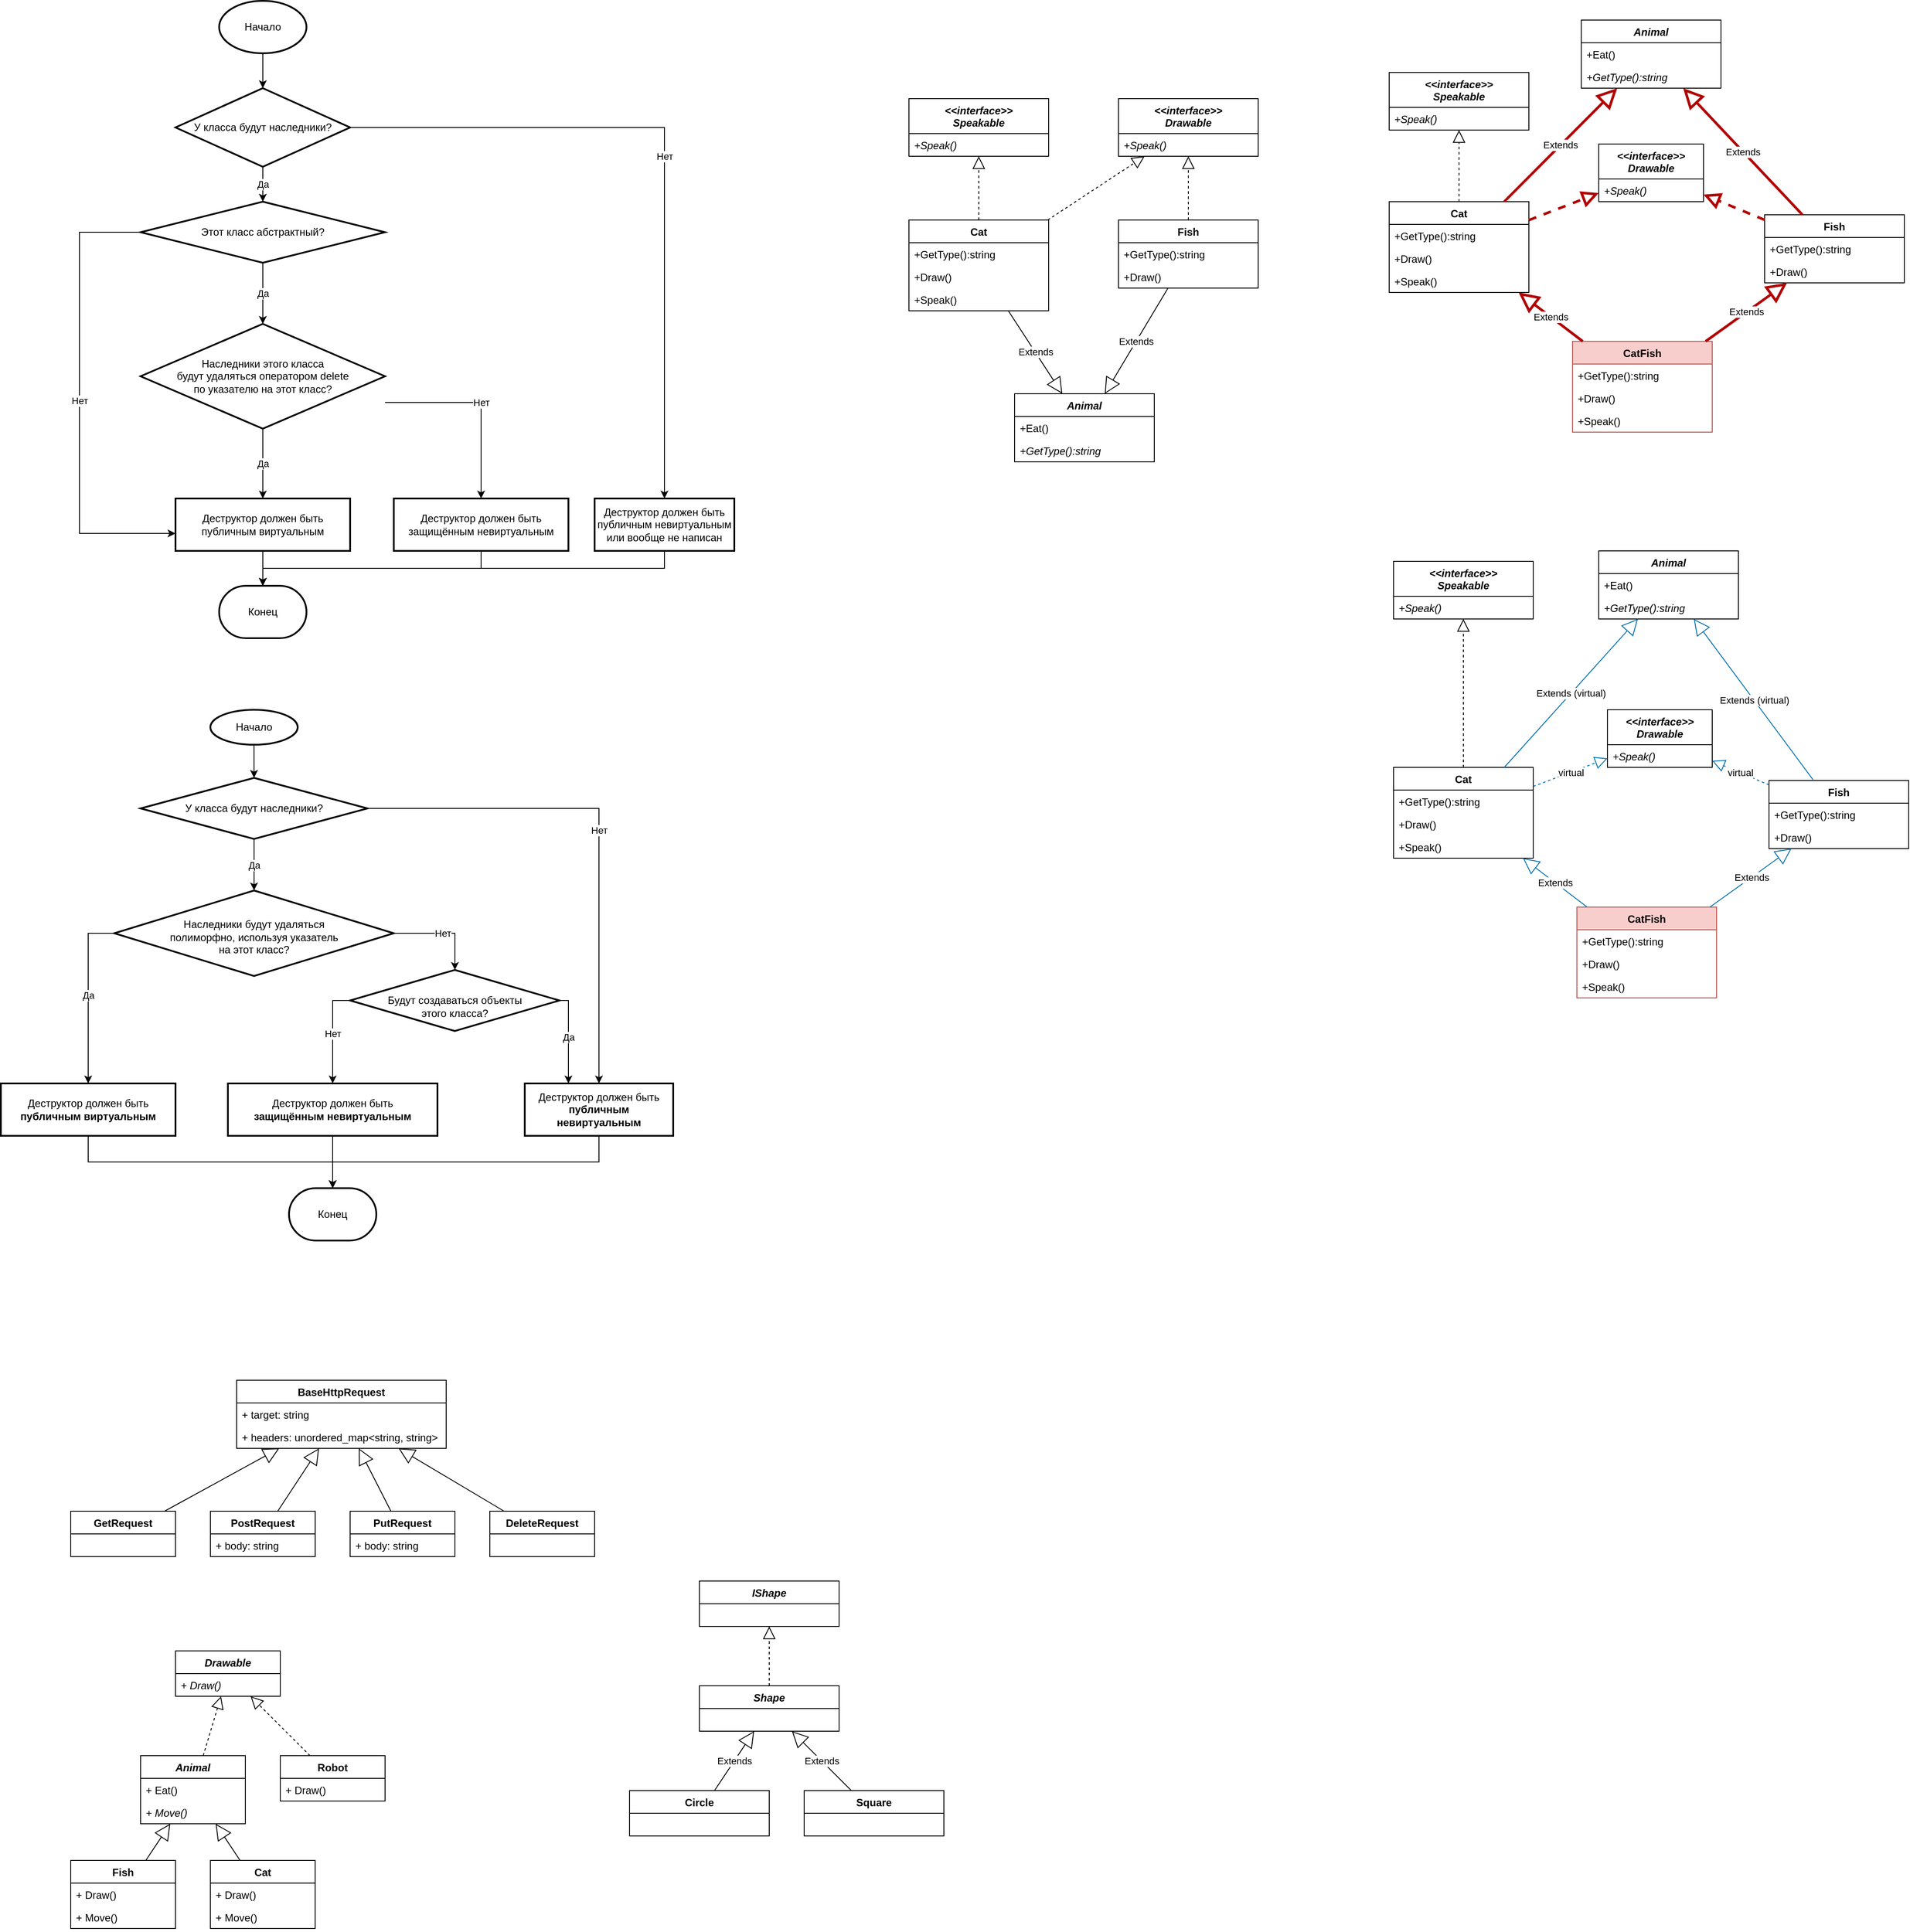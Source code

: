 <mxfile version="24.4.13" type="device">
  <diagram id="FMKxWfmA9thw47G1BriB" name="Страница 1">
    <mxGraphModel dx="1434" dy="836" grid="1" gridSize="10" guides="1" tooltips="1" connect="1" arrows="1" fold="1" page="1" pageScale="1" pageWidth="827" pageHeight="1169" math="0" shadow="0">
      <root>
        <mxCell id="0" />
        <mxCell id="1" parent="0" />
        <mxCell id="Buz3wt09EOpWGdU0lARC-3" value="Да" style="edgeStyle=orthogonalEdgeStyle;rounded=0;orthogonalLoop=1;jettySize=auto;html=1;" parent="1" source="Buz3wt09EOpWGdU0lARC-1" target="Buz3wt09EOpWGdU0lARC-10" edge="1">
          <mxGeometry relative="1" as="geometry" />
        </mxCell>
        <mxCell id="Buz3wt09EOpWGdU0lARC-9" value="Нет" style="edgeStyle=orthogonalEdgeStyle;rounded=0;orthogonalLoop=1;jettySize=auto;html=1;" parent="1" source="Buz3wt09EOpWGdU0lARC-1" target="Buz3wt09EOpWGdU0lARC-8" edge="1">
          <mxGeometry relative="1" as="geometry" />
        </mxCell>
        <mxCell id="Buz3wt09EOpWGdU0lARC-1" value="У класса будут наследники?" style="strokeWidth=2;html=1;shape=mxgraph.flowchart.decision;whiteSpace=wrap;" parent="1" vertex="1">
          <mxGeometry x="280" y="250" width="200" height="90" as="geometry" />
        </mxCell>
        <mxCell id="Buz3wt09EOpWGdU0lARC-5" value="Да" style="edgeStyle=orthogonalEdgeStyle;rounded=0;orthogonalLoop=1;jettySize=auto;html=1;" parent="1" source="Buz3wt09EOpWGdU0lARC-2" target="Buz3wt09EOpWGdU0lARC-4" edge="1">
          <mxGeometry relative="1" as="geometry" />
        </mxCell>
        <mxCell id="Buz3wt09EOpWGdU0lARC-7" value="Нет" style="edgeStyle=orthogonalEdgeStyle;rounded=0;orthogonalLoop=1;jettySize=auto;html=1;" parent="1" source="Buz3wt09EOpWGdU0lARC-2" target="Buz3wt09EOpWGdU0lARC-6" edge="1">
          <mxGeometry relative="1" as="geometry">
            <Array as="points">
              <mxPoint x="630" y="610" />
            </Array>
          </mxGeometry>
        </mxCell>
        <mxCell id="Buz3wt09EOpWGdU0lARC-2" value="Наследники этого класса&lt;br&gt;будут удаляться&amp;nbsp;оператором delete&lt;br&gt;по указателю на этот класс?" style="strokeWidth=2;html=1;shape=mxgraph.flowchart.decision;whiteSpace=wrap;" parent="1" vertex="1">
          <mxGeometry x="240" y="520" width="280" height="120" as="geometry" />
        </mxCell>
        <mxCell id="Buz3wt09EOpWGdU0lARC-15" style="edgeStyle=orthogonalEdgeStyle;rounded=0;orthogonalLoop=1;jettySize=auto;html=1;" parent="1" source="Buz3wt09EOpWGdU0lARC-4" target="Buz3wt09EOpWGdU0lARC-14" edge="1">
          <mxGeometry relative="1" as="geometry" />
        </mxCell>
        <mxCell id="Buz3wt09EOpWGdU0lARC-4" value="Деструктор должен быть публичным виртуальным" style="whiteSpace=wrap;html=1;strokeWidth=2;" parent="1" vertex="1">
          <mxGeometry x="280" y="720" width="200" height="60" as="geometry" />
        </mxCell>
        <mxCell id="Buz3wt09EOpWGdU0lARC-16" style="edgeStyle=orthogonalEdgeStyle;rounded=0;orthogonalLoop=1;jettySize=auto;html=1;" parent="1" source="Buz3wt09EOpWGdU0lARC-6" target="Buz3wt09EOpWGdU0lARC-14" edge="1">
          <mxGeometry relative="1" as="geometry">
            <Array as="points">
              <mxPoint x="630" y="800" />
              <mxPoint x="380" y="800" />
            </Array>
          </mxGeometry>
        </mxCell>
        <mxCell id="Buz3wt09EOpWGdU0lARC-6" value="Деструктор должен быть защищённым невиртуальным" style="whiteSpace=wrap;html=1;strokeWidth=2;" parent="1" vertex="1">
          <mxGeometry x="530" y="720" width="200" height="60" as="geometry" />
        </mxCell>
        <mxCell id="Buz3wt09EOpWGdU0lARC-17" style="edgeStyle=orthogonalEdgeStyle;rounded=0;orthogonalLoop=1;jettySize=auto;html=1;" parent="1" source="Buz3wt09EOpWGdU0lARC-8" target="Buz3wt09EOpWGdU0lARC-14" edge="1">
          <mxGeometry relative="1" as="geometry">
            <Array as="points">
              <mxPoint x="840" y="800" />
              <mxPoint x="380" y="800" />
            </Array>
          </mxGeometry>
        </mxCell>
        <mxCell id="Buz3wt09EOpWGdU0lARC-8" value="Деструктор должен быть публичным невиртуальным или вообще не написан" style="whiteSpace=wrap;html=1;strokeWidth=2;" parent="1" vertex="1">
          <mxGeometry x="760" y="720" width="160" height="60" as="geometry" />
        </mxCell>
        <mxCell id="Buz3wt09EOpWGdU0lARC-11" value="Да" style="edgeStyle=orthogonalEdgeStyle;rounded=0;orthogonalLoop=1;jettySize=auto;html=1;" parent="1" source="Buz3wt09EOpWGdU0lARC-10" target="Buz3wt09EOpWGdU0lARC-2" edge="1">
          <mxGeometry relative="1" as="geometry" />
        </mxCell>
        <mxCell id="Buz3wt09EOpWGdU0lARC-12" value="Нет" style="edgeStyle=orthogonalEdgeStyle;rounded=0;orthogonalLoop=1;jettySize=auto;html=1;" parent="1" source="Buz3wt09EOpWGdU0lARC-10" target="Buz3wt09EOpWGdU0lARC-4" edge="1">
          <mxGeometry relative="1" as="geometry">
            <Array as="points">
              <mxPoint x="170" y="415" />
              <mxPoint x="170" y="760" />
            </Array>
          </mxGeometry>
        </mxCell>
        <mxCell id="Buz3wt09EOpWGdU0lARC-10" value="Этот класс абстрактный?" style="strokeWidth=2;html=1;shape=mxgraph.flowchart.decision;whiteSpace=wrap;" parent="1" vertex="1">
          <mxGeometry x="240" y="380" width="280" height="70" as="geometry" />
        </mxCell>
        <mxCell id="Buz3wt09EOpWGdU0lARC-18" style="edgeStyle=orthogonalEdgeStyle;rounded=0;orthogonalLoop=1;jettySize=auto;html=1;" parent="1" source="Buz3wt09EOpWGdU0lARC-13" target="Buz3wt09EOpWGdU0lARC-1" edge="1">
          <mxGeometry relative="1" as="geometry" />
        </mxCell>
        <mxCell id="Buz3wt09EOpWGdU0lARC-13" value="Начало" style="strokeWidth=2;html=1;shape=mxgraph.flowchart.start_1;whiteSpace=wrap;" parent="1" vertex="1">
          <mxGeometry x="330" y="150" width="100" height="60" as="geometry" />
        </mxCell>
        <mxCell id="Buz3wt09EOpWGdU0lARC-14" value="Конец" style="strokeWidth=2;html=1;shape=mxgraph.flowchart.terminator;whiteSpace=wrap;" parent="1" vertex="1">
          <mxGeometry x="330" y="820" width="100" height="60" as="geometry" />
        </mxCell>
        <mxCell id="CawAfIm3Q9yhhVY6OOaU-1" value="&lt;div&gt;&lt;i&gt;&amp;lt;&amp;lt;interface&amp;gt;&amp;gt;&lt;/i&gt;&lt;/div&gt;&lt;i&gt;Speakable&lt;/i&gt;" style="swimlane;fontStyle=1;align=center;verticalAlign=top;childLayout=stackLayout;horizontal=1;startSize=40;horizontalStack=0;resizeParent=1;resizeParentMax=0;resizeLast=0;collapsible=1;marginBottom=0;whiteSpace=wrap;html=1;" parent="1" vertex="1">
          <mxGeometry x="1120" y="262" width="160" height="66" as="geometry" />
        </mxCell>
        <mxCell id="CawAfIm3Q9yhhVY6OOaU-2" value="&lt;i&gt;+Speak()&lt;/i&gt;" style="text;strokeColor=none;fillColor=none;align=left;verticalAlign=top;spacingLeft=4;spacingRight=4;overflow=hidden;rotatable=0;points=[[0,0.5],[1,0.5]];portConstraint=eastwest;whiteSpace=wrap;html=1;" parent="CawAfIm3Q9yhhVY6OOaU-1" vertex="1">
          <mxGeometry y="40" width="160" height="26" as="geometry" />
        </mxCell>
        <mxCell id="CawAfIm3Q9yhhVY6OOaU-5" value="&lt;div&gt;&lt;i&gt;&amp;lt;&amp;lt;interface&amp;gt;&amp;gt;&lt;/i&gt;&lt;/div&gt;&lt;i&gt;Drawable&lt;/i&gt;" style="swimlane;fontStyle=1;align=center;verticalAlign=top;childLayout=stackLayout;horizontal=1;startSize=40;horizontalStack=0;resizeParent=1;resizeParentMax=0;resizeLast=0;collapsible=1;marginBottom=0;whiteSpace=wrap;html=1;" parent="1" vertex="1">
          <mxGeometry x="1360" y="262" width="160" height="66" as="geometry" />
        </mxCell>
        <mxCell id="CawAfIm3Q9yhhVY6OOaU-6" value="&lt;i&gt;+Speak()&lt;/i&gt;" style="text;strokeColor=none;fillColor=none;align=left;verticalAlign=top;spacingLeft=4;spacingRight=4;overflow=hidden;rotatable=0;points=[[0,0.5],[1,0.5]];portConstraint=eastwest;whiteSpace=wrap;html=1;" parent="CawAfIm3Q9yhhVY6OOaU-5" vertex="1">
          <mxGeometry y="40" width="160" height="26" as="geometry" />
        </mxCell>
        <mxCell id="CawAfIm3Q9yhhVY6OOaU-7" value="&lt;i&gt;Animal&lt;/i&gt;" style="swimlane;fontStyle=1;align=center;verticalAlign=top;childLayout=stackLayout;horizontal=1;startSize=26;horizontalStack=0;resizeParent=1;resizeParentMax=0;resizeLast=0;collapsible=1;marginBottom=0;whiteSpace=wrap;html=1;" parent="1" vertex="1">
          <mxGeometry x="1241" y="600" width="160" height="78" as="geometry" />
        </mxCell>
        <mxCell id="CawAfIm3Q9yhhVY6OOaU-8" value="+Eat()" style="text;strokeColor=none;fillColor=none;align=left;verticalAlign=top;spacingLeft=4;spacingRight=4;overflow=hidden;rotatable=0;points=[[0,0.5],[1,0.5]];portConstraint=eastwest;whiteSpace=wrap;html=1;" parent="CawAfIm3Q9yhhVY6OOaU-7" vertex="1">
          <mxGeometry y="26" width="160" height="26" as="geometry" />
        </mxCell>
        <mxCell id="CawAfIm3Q9yhhVY6OOaU-10" value="&lt;i&gt;+GetType():string&lt;/i&gt;" style="text;strokeColor=none;fillColor=none;align=left;verticalAlign=top;spacingLeft=4;spacingRight=4;overflow=hidden;rotatable=0;points=[[0,0.5],[1,0.5]];portConstraint=eastwest;whiteSpace=wrap;html=1;" parent="CawAfIm3Q9yhhVY6OOaU-7" vertex="1">
          <mxGeometry y="52" width="160" height="26" as="geometry" />
        </mxCell>
        <mxCell id="CawAfIm3Q9yhhVY6OOaU-11" value="Cat" style="swimlane;fontStyle=1;align=center;verticalAlign=top;childLayout=stackLayout;horizontal=1;startSize=26;horizontalStack=0;resizeParent=1;resizeParentMax=0;resizeLast=0;collapsible=1;marginBottom=0;whiteSpace=wrap;html=1;" parent="1" vertex="1">
          <mxGeometry x="1120" y="401" width="160" height="104" as="geometry" />
        </mxCell>
        <mxCell id="CawAfIm3Q9yhhVY6OOaU-14" value="&lt;span&gt;+GetType():string&lt;/span&gt;" style="text;strokeColor=none;fillColor=none;align=left;verticalAlign=top;spacingLeft=4;spacingRight=4;overflow=hidden;rotatable=0;points=[[0,0.5],[1,0.5]];portConstraint=eastwest;whiteSpace=wrap;html=1;fontStyle=0" parent="CawAfIm3Q9yhhVY6OOaU-11" vertex="1">
          <mxGeometry y="26" width="160" height="26" as="geometry" />
        </mxCell>
        <mxCell id="CawAfIm3Q9yhhVY6OOaU-17" value="&lt;span&gt;+Draw()&lt;/span&gt;" style="text;strokeColor=none;fillColor=none;align=left;verticalAlign=top;spacingLeft=4;spacingRight=4;overflow=hidden;rotatable=0;points=[[0,0.5],[1,0.5]];portConstraint=eastwest;whiteSpace=wrap;html=1;fontStyle=0" parent="CawAfIm3Q9yhhVY6OOaU-11" vertex="1">
          <mxGeometry y="52" width="160" height="26" as="geometry" />
        </mxCell>
        <mxCell id="CawAfIm3Q9yhhVY6OOaU-18" value="&lt;span&gt;+Speak()&lt;/span&gt;" style="text;strokeColor=none;fillColor=none;align=left;verticalAlign=top;spacingLeft=4;spacingRight=4;overflow=hidden;rotatable=0;points=[[0,0.5],[1,0.5]];portConstraint=eastwest;whiteSpace=wrap;html=1;fontStyle=0" parent="CawAfIm3Q9yhhVY6OOaU-11" vertex="1">
          <mxGeometry y="78" width="160" height="26" as="geometry" />
        </mxCell>
        <mxCell id="CawAfIm3Q9yhhVY6OOaU-19" value="Fish" style="swimlane;fontStyle=1;align=center;verticalAlign=top;childLayout=stackLayout;horizontal=1;startSize=26;horizontalStack=0;resizeParent=1;resizeParentMax=0;resizeLast=0;collapsible=1;marginBottom=0;whiteSpace=wrap;html=1;" parent="1" vertex="1">
          <mxGeometry x="1360" y="401" width="160" height="78" as="geometry" />
        </mxCell>
        <mxCell id="CawAfIm3Q9yhhVY6OOaU-20" value="&lt;span&gt;+GetType():string&lt;/span&gt;" style="text;strokeColor=none;fillColor=none;align=left;verticalAlign=top;spacingLeft=4;spacingRight=4;overflow=hidden;rotatable=0;points=[[0,0.5],[1,0.5]];portConstraint=eastwest;whiteSpace=wrap;html=1;fontStyle=0" parent="CawAfIm3Q9yhhVY6OOaU-19" vertex="1">
          <mxGeometry y="26" width="160" height="26" as="geometry" />
        </mxCell>
        <mxCell id="CawAfIm3Q9yhhVY6OOaU-21" value="&lt;span&gt;+Draw()&lt;/span&gt;" style="text;strokeColor=none;fillColor=none;align=left;verticalAlign=top;spacingLeft=4;spacingRight=4;overflow=hidden;rotatable=0;points=[[0,0.5],[1,0.5]];portConstraint=eastwest;whiteSpace=wrap;html=1;fontStyle=0" parent="CawAfIm3Q9yhhVY6OOaU-19" vertex="1">
          <mxGeometry y="52" width="160" height="26" as="geometry" />
        </mxCell>
        <mxCell id="CawAfIm3Q9yhhVY6OOaU-23" value="" style="endArrow=block;dashed=1;endFill=0;endSize=12;html=1;rounded=0;" parent="1" source="CawAfIm3Q9yhhVY6OOaU-11" target="CawAfIm3Q9yhhVY6OOaU-1" edge="1">
          <mxGeometry width="160" relative="1" as="geometry">
            <mxPoint x="1090" y="350" as="sourcePoint" />
            <mxPoint x="1250" y="350" as="targetPoint" />
          </mxGeometry>
        </mxCell>
        <mxCell id="CawAfIm3Q9yhhVY6OOaU-24" value="" style="endArrow=block;dashed=1;endFill=0;endSize=12;html=1;rounded=0;" parent="1" source="CawAfIm3Q9yhhVY6OOaU-19" target="CawAfIm3Q9yhhVY6OOaU-5" edge="1">
          <mxGeometry width="160" relative="1" as="geometry">
            <mxPoint x="1210" y="406" as="sourcePoint" />
            <mxPoint x="1210" y="316" as="targetPoint" />
          </mxGeometry>
        </mxCell>
        <mxCell id="CawAfIm3Q9yhhVY6OOaU-25" value="" style="endArrow=block;dashed=1;endFill=0;endSize=12;html=1;rounded=0;" parent="1" source="CawAfIm3Q9yhhVY6OOaU-11" target="CawAfIm3Q9yhhVY6OOaU-5" edge="1">
          <mxGeometry width="160" relative="1" as="geometry">
            <mxPoint x="1210" y="406" as="sourcePoint" />
            <mxPoint x="1210" y="316" as="targetPoint" />
          </mxGeometry>
        </mxCell>
        <mxCell id="CawAfIm3Q9yhhVY6OOaU-26" value="Extends" style="endArrow=block;endSize=16;endFill=0;html=1;rounded=0;" parent="1" source="CawAfIm3Q9yhhVY6OOaU-11" target="CawAfIm3Q9yhhVY6OOaU-7" edge="1">
          <mxGeometry width="160" relative="1" as="geometry">
            <mxPoint x="1140" y="540" as="sourcePoint" />
            <mxPoint x="1300" y="540" as="targetPoint" />
          </mxGeometry>
        </mxCell>
        <mxCell id="CawAfIm3Q9yhhVY6OOaU-27" value="Extends" style="endArrow=block;endSize=16;endFill=0;html=1;rounded=0;" parent="1" source="CawAfIm3Q9yhhVY6OOaU-19" target="CawAfIm3Q9yhhVY6OOaU-7" edge="1">
          <mxGeometry width="160" relative="1" as="geometry">
            <mxPoint x="1140" y="540" as="sourcePoint" />
            <mxPoint x="1300" y="540" as="targetPoint" />
          </mxGeometry>
        </mxCell>
        <mxCell id="CawAfIm3Q9yhhVY6OOaU-28" value="&lt;div&gt;&lt;i&gt;&amp;lt;&amp;lt;interface&amp;gt;&amp;gt;&lt;/i&gt;&lt;/div&gt;&lt;i&gt;Speakable&lt;/i&gt;" style="swimlane;fontStyle=1;align=center;verticalAlign=top;childLayout=stackLayout;horizontal=1;startSize=40;horizontalStack=0;resizeParent=1;resizeParentMax=0;resizeLast=0;collapsible=1;marginBottom=0;whiteSpace=wrap;html=1;" parent="1" vertex="1">
          <mxGeometry x="1670" y="232" width="160" height="66" as="geometry" />
        </mxCell>
        <mxCell id="CawAfIm3Q9yhhVY6OOaU-29" value="&lt;i&gt;+Speak()&lt;/i&gt;" style="text;strokeColor=none;fillColor=none;align=left;verticalAlign=top;spacingLeft=4;spacingRight=4;overflow=hidden;rotatable=0;points=[[0,0.5],[1,0.5]];portConstraint=eastwest;whiteSpace=wrap;html=1;" parent="CawAfIm3Q9yhhVY6OOaU-28" vertex="1">
          <mxGeometry y="40" width="160" height="26" as="geometry" />
        </mxCell>
        <mxCell id="CawAfIm3Q9yhhVY6OOaU-30" value="&lt;div&gt;&lt;i&gt;&amp;lt;&amp;lt;interface&amp;gt;&amp;gt;&lt;/i&gt;&lt;/div&gt;&lt;i&gt;Drawable&lt;/i&gt;" style="swimlane;fontStyle=1;align=center;verticalAlign=top;childLayout=stackLayout;horizontal=1;startSize=40;horizontalStack=0;resizeParent=1;resizeParentMax=0;resizeLast=0;collapsible=1;marginBottom=0;whiteSpace=wrap;html=1;" parent="1" vertex="1">
          <mxGeometry x="1910" y="314" width="120" height="66" as="geometry" />
        </mxCell>
        <mxCell id="CawAfIm3Q9yhhVY6OOaU-31" value="&lt;i&gt;+Speak()&lt;/i&gt;" style="text;strokeColor=none;fillColor=none;align=left;verticalAlign=top;spacingLeft=4;spacingRight=4;overflow=hidden;rotatable=0;points=[[0,0.5],[1,0.5]];portConstraint=eastwest;whiteSpace=wrap;html=1;" parent="CawAfIm3Q9yhhVY6OOaU-30" vertex="1">
          <mxGeometry y="40" width="120" height="26" as="geometry" />
        </mxCell>
        <mxCell id="CawAfIm3Q9yhhVY6OOaU-32" value="&lt;i&gt;Animal&lt;/i&gt;" style="swimlane;fontStyle=1;align=center;verticalAlign=top;childLayout=stackLayout;horizontal=1;startSize=26;horizontalStack=0;resizeParent=1;resizeParentMax=0;resizeLast=0;collapsible=1;marginBottom=0;whiteSpace=wrap;html=1;" parent="1" vertex="1">
          <mxGeometry x="1890" y="172" width="160" height="78" as="geometry" />
        </mxCell>
        <mxCell id="CawAfIm3Q9yhhVY6OOaU-33" value="+Eat()" style="text;strokeColor=none;fillColor=none;align=left;verticalAlign=top;spacingLeft=4;spacingRight=4;overflow=hidden;rotatable=0;points=[[0,0.5],[1,0.5]];portConstraint=eastwest;whiteSpace=wrap;html=1;" parent="CawAfIm3Q9yhhVY6OOaU-32" vertex="1">
          <mxGeometry y="26" width="160" height="26" as="geometry" />
        </mxCell>
        <mxCell id="CawAfIm3Q9yhhVY6OOaU-34" value="&lt;i&gt;+GetType():string&lt;/i&gt;" style="text;strokeColor=none;fillColor=none;align=left;verticalAlign=top;spacingLeft=4;spacingRight=4;overflow=hidden;rotatable=0;points=[[0,0.5],[1,0.5]];portConstraint=eastwest;whiteSpace=wrap;html=1;" parent="CawAfIm3Q9yhhVY6OOaU-32" vertex="1">
          <mxGeometry y="52" width="160" height="26" as="geometry" />
        </mxCell>
        <mxCell id="CawAfIm3Q9yhhVY6OOaU-35" value="Cat" style="swimlane;fontStyle=1;align=center;verticalAlign=top;childLayout=stackLayout;horizontal=1;startSize=26;horizontalStack=0;resizeParent=1;resizeParentMax=0;resizeLast=0;collapsible=1;marginBottom=0;whiteSpace=wrap;html=1;" parent="1" vertex="1">
          <mxGeometry x="1670" y="380" width="160" height="104" as="geometry" />
        </mxCell>
        <mxCell id="CawAfIm3Q9yhhVY6OOaU-36" value="&lt;span&gt;+GetType():string&lt;/span&gt;" style="text;strokeColor=none;fillColor=none;align=left;verticalAlign=top;spacingLeft=4;spacingRight=4;overflow=hidden;rotatable=0;points=[[0,0.5],[1,0.5]];portConstraint=eastwest;whiteSpace=wrap;html=1;fontStyle=0" parent="CawAfIm3Q9yhhVY6OOaU-35" vertex="1">
          <mxGeometry y="26" width="160" height="26" as="geometry" />
        </mxCell>
        <mxCell id="CawAfIm3Q9yhhVY6OOaU-37" value="&lt;span&gt;+Draw()&lt;/span&gt;" style="text;strokeColor=none;fillColor=none;align=left;verticalAlign=top;spacingLeft=4;spacingRight=4;overflow=hidden;rotatable=0;points=[[0,0.5],[1,0.5]];portConstraint=eastwest;whiteSpace=wrap;html=1;fontStyle=0" parent="CawAfIm3Q9yhhVY6OOaU-35" vertex="1">
          <mxGeometry y="52" width="160" height="26" as="geometry" />
        </mxCell>
        <mxCell id="CawAfIm3Q9yhhVY6OOaU-38" value="&lt;span&gt;+Speak()&lt;/span&gt;" style="text;strokeColor=none;fillColor=none;align=left;verticalAlign=top;spacingLeft=4;spacingRight=4;overflow=hidden;rotatable=0;points=[[0,0.5],[1,0.5]];portConstraint=eastwest;whiteSpace=wrap;html=1;fontStyle=0" parent="CawAfIm3Q9yhhVY6OOaU-35" vertex="1">
          <mxGeometry y="78" width="160" height="26" as="geometry" />
        </mxCell>
        <mxCell id="CawAfIm3Q9yhhVY6OOaU-39" value="Fish" style="swimlane;fontStyle=1;align=center;verticalAlign=top;childLayout=stackLayout;horizontal=1;startSize=26;horizontalStack=0;resizeParent=1;resizeParentMax=0;resizeLast=0;collapsible=1;marginBottom=0;whiteSpace=wrap;html=1;" parent="1" vertex="1">
          <mxGeometry x="2100" y="395" width="160" height="78" as="geometry" />
        </mxCell>
        <mxCell id="CawAfIm3Q9yhhVY6OOaU-40" value="&lt;span&gt;+GetType():string&lt;/span&gt;" style="text;strokeColor=none;fillColor=none;align=left;verticalAlign=top;spacingLeft=4;spacingRight=4;overflow=hidden;rotatable=0;points=[[0,0.5],[1,0.5]];portConstraint=eastwest;whiteSpace=wrap;html=1;fontStyle=0" parent="CawAfIm3Q9yhhVY6OOaU-39" vertex="1">
          <mxGeometry y="26" width="160" height="26" as="geometry" />
        </mxCell>
        <mxCell id="CawAfIm3Q9yhhVY6OOaU-41" value="&lt;span&gt;+Draw()&lt;/span&gt;" style="text;strokeColor=none;fillColor=none;align=left;verticalAlign=top;spacingLeft=4;spacingRight=4;overflow=hidden;rotatable=0;points=[[0,0.5],[1,0.5]];portConstraint=eastwest;whiteSpace=wrap;html=1;fontStyle=0" parent="CawAfIm3Q9yhhVY6OOaU-39" vertex="1">
          <mxGeometry y="52" width="160" height="26" as="geometry" />
        </mxCell>
        <mxCell id="CawAfIm3Q9yhhVY6OOaU-42" value="" style="endArrow=block;dashed=1;endFill=0;endSize=12;html=1;rounded=0;" parent="1" source="CawAfIm3Q9yhhVY6OOaU-35" target="CawAfIm3Q9yhhVY6OOaU-28" edge="1">
          <mxGeometry width="160" relative="1" as="geometry">
            <mxPoint x="1690" y="333" as="sourcePoint" />
            <mxPoint x="1850" y="333" as="targetPoint" />
          </mxGeometry>
        </mxCell>
        <mxCell id="CawAfIm3Q9yhhVY6OOaU-43" value="" style="endArrow=block;dashed=1;endFill=0;endSize=12;html=1;rounded=0;fillColor=#e51400;strokeColor=#B20000;strokeWidth=3;" parent="1" source="CawAfIm3Q9yhhVY6OOaU-39" target="CawAfIm3Q9yhhVY6OOaU-30" edge="1">
          <mxGeometry width="160" relative="1" as="geometry">
            <mxPoint x="1810" y="389" as="sourcePoint" />
            <mxPoint x="1810" y="299" as="targetPoint" />
          </mxGeometry>
        </mxCell>
        <mxCell id="CawAfIm3Q9yhhVY6OOaU-44" value="" style="endArrow=block;dashed=1;endFill=0;endSize=12;html=1;rounded=0;fillColor=#e51400;strokeColor=#B20000;strokeWidth=3;" parent="1" source="CawAfIm3Q9yhhVY6OOaU-35" target="CawAfIm3Q9yhhVY6OOaU-30" edge="1">
          <mxGeometry width="160" relative="1" as="geometry">
            <mxPoint x="1810" y="389" as="sourcePoint" />
            <mxPoint x="1810" y="299" as="targetPoint" />
          </mxGeometry>
        </mxCell>
        <mxCell id="CawAfIm3Q9yhhVY6OOaU-45" value="Extends" style="endArrow=block;endSize=16;endFill=0;html=1;rounded=0;fillColor=#e51400;strokeColor=#B20000;strokeWidth=3;" parent="1" source="CawAfIm3Q9yhhVY6OOaU-35" target="CawAfIm3Q9yhhVY6OOaU-32" edge="1">
          <mxGeometry width="160" relative="1" as="geometry">
            <mxPoint x="1740" y="523" as="sourcePoint" />
            <mxPoint x="1900" y="523" as="targetPoint" />
          </mxGeometry>
        </mxCell>
        <mxCell id="CawAfIm3Q9yhhVY6OOaU-46" value="Extends" style="endArrow=block;endSize=16;endFill=0;html=1;rounded=0;fillColor=#e51400;strokeColor=#B20000;strokeWidth=3;" parent="1" source="CawAfIm3Q9yhhVY6OOaU-39" target="CawAfIm3Q9yhhVY6OOaU-32" edge="1">
          <mxGeometry width="160" relative="1" as="geometry">
            <mxPoint x="1740" y="523" as="sourcePoint" />
            <mxPoint x="1900" y="523" as="targetPoint" />
          </mxGeometry>
        </mxCell>
        <mxCell id="CawAfIm3Q9yhhVY6OOaU-47" value="CatFish" style="swimlane;fontStyle=1;align=center;verticalAlign=top;childLayout=stackLayout;horizontal=1;startSize=26;horizontalStack=0;resizeParent=1;resizeParentMax=0;resizeLast=0;collapsible=1;marginBottom=0;whiteSpace=wrap;html=1;fillColor=#f8cecc;strokeColor=#b85450;" parent="1" vertex="1">
          <mxGeometry x="1880" y="540" width="160" height="104" as="geometry" />
        </mxCell>
        <mxCell id="CawAfIm3Q9yhhVY6OOaU-48" value="&lt;span&gt;+GetType():string&lt;/span&gt;" style="text;strokeColor=none;fillColor=none;align=left;verticalAlign=top;spacingLeft=4;spacingRight=4;overflow=hidden;rotatable=0;points=[[0,0.5],[1,0.5]];portConstraint=eastwest;whiteSpace=wrap;html=1;fontStyle=0" parent="CawAfIm3Q9yhhVY6OOaU-47" vertex="1">
          <mxGeometry y="26" width="160" height="26" as="geometry" />
        </mxCell>
        <mxCell id="CawAfIm3Q9yhhVY6OOaU-49" value="&lt;span&gt;+Draw()&lt;/span&gt;" style="text;strokeColor=none;fillColor=none;align=left;verticalAlign=top;spacingLeft=4;spacingRight=4;overflow=hidden;rotatable=0;points=[[0,0.5],[1,0.5]];portConstraint=eastwest;whiteSpace=wrap;html=1;fontStyle=0" parent="CawAfIm3Q9yhhVY6OOaU-47" vertex="1">
          <mxGeometry y="52" width="160" height="26" as="geometry" />
        </mxCell>
        <mxCell id="CawAfIm3Q9yhhVY6OOaU-50" value="&lt;span&gt;+Speak()&lt;/span&gt;" style="text;strokeColor=none;fillColor=none;align=left;verticalAlign=top;spacingLeft=4;spacingRight=4;overflow=hidden;rotatable=0;points=[[0,0.5],[1,0.5]];portConstraint=eastwest;whiteSpace=wrap;html=1;fontStyle=0" parent="CawAfIm3Q9yhhVY6OOaU-47" vertex="1">
          <mxGeometry y="78" width="160" height="26" as="geometry" />
        </mxCell>
        <mxCell id="CawAfIm3Q9yhhVY6OOaU-51" value="Extends" style="endArrow=block;endSize=16;endFill=0;html=1;rounded=0;fillColor=#e51400;strokeColor=#B20000;strokeWidth=3;" parent="1" source="CawAfIm3Q9yhhVY6OOaU-47" target="CawAfIm3Q9yhhVY6OOaU-35" edge="1">
          <mxGeometry width="160" relative="1" as="geometry">
            <mxPoint x="1660" y="590" as="sourcePoint" />
            <mxPoint x="1820" y="590" as="targetPoint" />
          </mxGeometry>
        </mxCell>
        <mxCell id="CawAfIm3Q9yhhVY6OOaU-52" value="Extends" style="endArrow=block;endSize=16;endFill=0;html=1;rounded=0;fillColor=#e51400;strokeColor=#B20000;strokeWidth=3;" parent="1" source="CawAfIm3Q9yhhVY6OOaU-47" target="CawAfIm3Q9yhhVY6OOaU-39" edge="1">
          <mxGeometry width="160" relative="1" as="geometry">
            <mxPoint x="1660" y="590" as="sourcePoint" />
            <mxPoint x="1820" y="590" as="targetPoint" />
          </mxGeometry>
        </mxCell>
        <mxCell id="CawAfIm3Q9yhhVY6OOaU-53" value="&lt;div&gt;&lt;i&gt;&amp;lt;&amp;lt;interface&amp;gt;&amp;gt;&lt;/i&gt;&lt;/div&gt;&lt;i&gt;Speakable&lt;/i&gt;" style="swimlane;fontStyle=1;align=center;verticalAlign=top;childLayout=stackLayout;horizontal=1;startSize=40;horizontalStack=0;resizeParent=1;resizeParentMax=0;resizeLast=0;collapsible=1;marginBottom=0;whiteSpace=wrap;html=1;" parent="1" vertex="1">
          <mxGeometry x="1675" y="792" width="160" height="66" as="geometry" />
        </mxCell>
        <mxCell id="CawAfIm3Q9yhhVY6OOaU-54" value="&lt;i&gt;+Speak()&lt;/i&gt;" style="text;strokeColor=none;fillColor=none;align=left;verticalAlign=top;spacingLeft=4;spacingRight=4;overflow=hidden;rotatable=0;points=[[0,0.5],[1,0.5]];portConstraint=eastwest;whiteSpace=wrap;html=1;" parent="CawAfIm3Q9yhhVY6OOaU-53" vertex="1">
          <mxGeometry y="40" width="160" height="26" as="geometry" />
        </mxCell>
        <mxCell id="CawAfIm3Q9yhhVY6OOaU-55" value="&lt;div&gt;&lt;i&gt;&amp;lt;&amp;lt;interface&amp;gt;&amp;gt;&lt;/i&gt;&lt;/div&gt;&lt;i&gt;Drawable&lt;/i&gt;" style="swimlane;fontStyle=1;align=center;verticalAlign=top;childLayout=stackLayout;horizontal=1;startSize=40;horizontalStack=0;resizeParent=1;resizeParentMax=0;resizeLast=0;collapsible=1;marginBottom=0;whiteSpace=wrap;html=1;" parent="1" vertex="1">
          <mxGeometry x="1920" y="962" width="120" height="66" as="geometry" />
        </mxCell>
        <mxCell id="CawAfIm3Q9yhhVY6OOaU-56" value="&lt;i&gt;+Speak()&lt;/i&gt;" style="text;strokeColor=none;fillColor=none;align=left;verticalAlign=top;spacingLeft=4;spacingRight=4;overflow=hidden;rotatable=0;points=[[0,0.5],[1,0.5]];portConstraint=eastwest;whiteSpace=wrap;html=1;" parent="CawAfIm3Q9yhhVY6OOaU-55" vertex="1">
          <mxGeometry y="40" width="120" height="26" as="geometry" />
        </mxCell>
        <mxCell id="CawAfIm3Q9yhhVY6OOaU-57" value="&lt;i&gt;Animal&lt;/i&gt;" style="swimlane;fontStyle=1;align=center;verticalAlign=top;childLayout=stackLayout;horizontal=1;startSize=26;horizontalStack=0;resizeParent=1;resizeParentMax=0;resizeLast=0;collapsible=1;marginBottom=0;whiteSpace=wrap;html=1;" parent="1" vertex="1">
          <mxGeometry x="1910" y="780" width="160" height="78" as="geometry" />
        </mxCell>
        <mxCell id="CawAfIm3Q9yhhVY6OOaU-58" value="+Eat()" style="text;strokeColor=none;fillColor=none;align=left;verticalAlign=top;spacingLeft=4;spacingRight=4;overflow=hidden;rotatable=0;points=[[0,0.5],[1,0.5]];portConstraint=eastwest;whiteSpace=wrap;html=1;" parent="CawAfIm3Q9yhhVY6OOaU-57" vertex="1">
          <mxGeometry y="26" width="160" height="26" as="geometry" />
        </mxCell>
        <mxCell id="CawAfIm3Q9yhhVY6OOaU-59" value="&lt;i&gt;+GetType():string&lt;/i&gt;" style="text;strokeColor=none;fillColor=none;align=left;verticalAlign=top;spacingLeft=4;spacingRight=4;overflow=hidden;rotatable=0;points=[[0,0.5],[1,0.5]];portConstraint=eastwest;whiteSpace=wrap;html=1;" parent="CawAfIm3Q9yhhVY6OOaU-57" vertex="1">
          <mxGeometry y="52" width="160" height="26" as="geometry" />
        </mxCell>
        <mxCell id="CawAfIm3Q9yhhVY6OOaU-60" value="Cat" style="swimlane;fontStyle=1;align=center;verticalAlign=top;childLayout=stackLayout;horizontal=1;startSize=26;horizontalStack=0;resizeParent=1;resizeParentMax=0;resizeLast=0;collapsible=1;marginBottom=0;whiteSpace=wrap;html=1;" parent="1" vertex="1">
          <mxGeometry x="1675" y="1028" width="160" height="104" as="geometry" />
        </mxCell>
        <mxCell id="CawAfIm3Q9yhhVY6OOaU-61" value="&lt;span&gt;+GetType():string&lt;/span&gt;" style="text;strokeColor=none;fillColor=none;align=left;verticalAlign=top;spacingLeft=4;spacingRight=4;overflow=hidden;rotatable=0;points=[[0,0.5],[1,0.5]];portConstraint=eastwest;whiteSpace=wrap;html=1;fontStyle=0" parent="CawAfIm3Q9yhhVY6OOaU-60" vertex="1">
          <mxGeometry y="26" width="160" height="26" as="geometry" />
        </mxCell>
        <mxCell id="CawAfIm3Q9yhhVY6OOaU-62" value="&lt;span&gt;+Draw()&lt;/span&gt;" style="text;strokeColor=none;fillColor=none;align=left;verticalAlign=top;spacingLeft=4;spacingRight=4;overflow=hidden;rotatable=0;points=[[0,0.5],[1,0.5]];portConstraint=eastwest;whiteSpace=wrap;html=1;fontStyle=0" parent="CawAfIm3Q9yhhVY6OOaU-60" vertex="1">
          <mxGeometry y="52" width="160" height="26" as="geometry" />
        </mxCell>
        <mxCell id="CawAfIm3Q9yhhVY6OOaU-63" value="&lt;span&gt;+Speak()&lt;/span&gt;" style="text;strokeColor=none;fillColor=none;align=left;verticalAlign=top;spacingLeft=4;spacingRight=4;overflow=hidden;rotatable=0;points=[[0,0.5],[1,0.5]];portConstraint=eastwest;whiteSpace=wrap;html=1;fontStyle=0" parent="CawAfIm3Q9yhhVY6OOaU-60" vertex="1">
          <mxGeometry y="78" width="160" height="26" as="geometry" />
        </mxCell>
        <mxCell id="CawAfIm3Q9yhhVY6OOaU-64" value="Fish" style="swimlane;fontStyle=1;align=center;verticalAlign=top;childLayout=stackLayout;horizontal=1;startSize=26;horizontalStack=0;resizeParent=1;resizeParentMax=0;resizeLast=0;collapsible=1;marginBottom=0;whiteSpace=wrap;html=1;" parent="1" vertex="1">
          <mxGeometry x="2105" y="1043" width="160" height="78" as="geometry" />
        </mxCell>
        <mxCell id="CawAfIm3Q9yhhVY6OOaU-65" value="&lt;span&gt;+GetType():string&lt;/span&gt;" style="text;strokeColor=none;fillColor=none;align=left;verticalAlign=top;spacingLeft=4;spacingRight=4;overflow=hidden;rotatable=0;points=[[0,0.5],[1,0.5]];portConstraint=eastwest;whiteSpace=wrap;html=1;fontStyle=0" parent="CawAfIm3Q9yhhVY6OOaU-64" vertex="1">
          <mxGeometry y="26" width="160" height="26" as="geometry" />
        </mxCell>
        <mxCell id="CawAfIm3Q9yhhVY6OOaU-66" value="&lt;span&gt;+Draw()&lt;/span&gt;" style="text;strokeColor=none;fillColor=none;align=left;verticalAlign=top;spacingLeft=4;spacingRight=4;overflow=hidden;rotatable=0;points=[[0,0.5],[1,0.5]];portConstraint=eastwest;whiteSpace=wrap;html=1;fontStyle=0" parent="CawAfIm3Q9yhhVY6OOaU-64" vertex="1">
          <mxGeometry y="52" width="160" height="26" as="geometry" />
        </mxCell>
        <mxCell id="CawAfIm3Q9yhhVY6OOaU-67" value="" style="endArrow=block;dashed=1;endFill=0;endSize=12;html=1;rounded=0;" parent="1" source="CawAfIm3Q9yhhVY6OOaU-60" target="CawAfIm3Q9yhhVY6OOaU-53" edge="1">
          <mxGeometry width="160" relative="1" as="geometry">
            <mxPoint x="1695" y="981" as="sourcePoint" />
            <mxPoint x="1855" y="981" as="targetPoint" />
          </mxGeometry>
        </mxCell>
        <mxCell id="CawAfIm3Q9yhhVY6OOaU-68" value="virtual" style="endArrow=block;dashed=1;endFill=0;endSize=12;html=1;rounded=0;fillColor=#1ba1e2;strokeColor=#006EAF;strokeWidth=1;" parent="1" source="CawAfIm3Q9yhhVY6OOaU-64" target="CawAfIm3Q9yhhVY6OOaU-55" edge="1">
          <mxGeometry x="0.004" width="160" relative="1" as="geometry">
            <mxPoint x="1815" y="1037" as="sourcePoint" />
            <mxPoint x="1815" y="947" as="targetPoint" />
            <mxPoint as="offset" />
          </mxGeometry>
        </mxCell>
        <mxCell id="CawAfIm3Q9yhhVY6OOaU-69" value="virtual" style="endArrow=block;dashed=1;endFill=0;endSize=12;html=1;rounded=0;fillColor=#1ba1e2;strokeColor=#006EAF;strokeWidth=1;" parent="1" source="CawAfIm3Q9yhhVY6OOaU-60" target="CawAfIm3Q9yhhVY6OOaU-55" edge="1">
          <mxGeometry width="160" relative="1" as="geometry">
            <mxPoint x="1815" y="1037" as="sourcePoint" />
            <mxPoint x="1815" y="947" as="targetPoint" />
          </mxGeometry>
        </mxCell>
        <mxCell id="CawAfIm3Q9yhhVY6OOaU-70" value="Extends (virtual)" style="endArrow=block;endSize=16;endFill=0;html=1;rounded=0;fillColor=#1ba1e2;strokeColor=#006EAF;strokeWidth=1;" parent="1" source="CawAfIm3Q9yhhVY6OOaU-60" target="CawAfIm3Q9yhhVY6OOaU-57" edge="1">
          <mxGeometry width="160" relative="1" as="geometry">
            <mxPoint x="1745" y="1171" as="sourcePoint" />
            <mxPoint x="1905" y="1171" as="targetPoint" />
          </mxGeometry>
        </mxCell>
        <mxCell id="CawAfIm3Q9yhhVY6OOaU-71" value="Extends (virtual)" style="endArrow=block;endSize=16;endFill=0;html=1;rounded=0;fillColor=#1ba1e2;strokeColor=#006EAF;strokeWidth=1;" parent="1" source="CawAfIm3Q9yhhVY6OOaU-64" target="CawAfIm3Q9yhhVY6OOaU-57" edge="1">
          <mxGeometry width="160" relative="1" as="geometry">
            <mxPoint x="1745" y="1171" as="sourcePoint" />
            <mxPoint x="1905" y="1171" as="targetPoint" />
          </mxGeometry>
        </mxCell>
        <mxCell id="CawAfIm3Q9yhhVY6OOaU-72" value="CatFish" style="swimlane;fontStyle=1;align=center;verticalAlign=top;childLayout=stackLayout;horizontal=1;startSize=26;horizontalStack=0;resizeParent=1;resizeParentMax=0;resizeLast=0;collapsible=1;marginBottom=0;whiteSpace=wrap;html=1;fillColor=#f8cecc;strokeColor=#b85450;" parent="1" vertex="1">
          <mxGeometry x="1885" y="1188" width="160" height="104" as="geometry" />
        </mxCell>
        <mxCell id="CawAfIm3Q9yhhVY6OOaU-73" value="&lt;span&gt;+GetType():string&lt;/span&gt;" style="text;strokeColor=none;fillColor=none;align=left;verticalAlign=top;spacingLeft=4;spacingRight=4;overflow=hidden;rotatable=0;points=[[0,0.5],[1,0.5]];portConstraint=eastwest;whiteSpace=wrap;html=1;fontStyle=0" parent="CawAfIm3Q9yhhVY6OOaU-72" vertex="1">
          <mxGeometry y="26" width="160" height="26" as="geometry" />
        </mxCell>
        <mxCell id="CawAfIm3Q9yhhVY6OOaU-74" value="&lt;span&gt;+Draw()&lt;/span&gt;" style="text;strokeColor=none;fillColor=none;align=left;verticalAlign=top;spacingLeft=4;spacingRight=4;overflow=hidden;rotatable=0;points=[[0,0.5],[1,0.5]];portConstraint=eastwest;whiteSpace=wrap;html=1;fontStyle=0" parent="CawAfIm3Q9yhhVY6OOaU-72" vertex="1">
          <mxGeometry y="52" width="160" height="26" as="geometry" />
        </mxCell>
        <mxCell id="CawAfIm3Q9yhhVY6OOaU-75" value="&lt;span&gt;+Speak()&lt;/span&gt;" style="text;strokeColor=none;fillColor=none;align=left;verticalAlign=top;spacingLeft=4;spacingRight=4;overflow=hidden;rotatable=0;points=[[0,0.5],[1,0.5]];portConstraint=eastwest;whiteSpace=wrap;html=1;fontStyle=0" parent="CawAfIm3Q9yhhVY6OOaU-72" vertex="1">
          <mxGeometry y="78" width="160" height="26" as="geometry" />
        </mxCell>
        <mxCell id="CawAfIm3Q9yhhVY6OOaU-76" value="Extends" style="endArrow=block;endSize=16;endFill=0;html=1;rounded=0;fillColor=#1ba1e2;strokeColor=#006EAF;strokeWidth=1;" parent="1" source="CawAfIm3Q9yhhVY6OOaU-72" target="CawAfIm3Q9yhhVY6OOaU-60" edge="1">
          <mxGeometry width="160" relative="1" as="geometry">
            <mxPoint x="1665" y="1238" as="sourcePoint" />
            <mxPoint x="1825" y="1238" as="targetPoint" />
          </mxGeometry>
        </mxCell>
        <mxCell id="CawAfIm3Q9yhhVY6OOaU-77" value="Extends" style="endArrow=block;endSize=16;endFill=0;html=1;rounded=0;fillColor=#1ba1e2;strokeColor=#006EAF;strokeWidth=1;" parent="1" source="CawAfIm3Q9yhhVY6OOaU-72" target="CawAfIm3Q9yhhVY6OOaU-64" edge="1">
          <mxGeometry x="0.006" width="160" relative="1" as="geometry">
            <mxPoint x="1665" y="1238" as="sourcePoint" />
            <mxPoint x="1825" y="1238" as="targetPoint" />
            <mxPoint as="offset" />
          </mxGeometry>
        </mxCell>
        <mxCell id="r5klLoDjx4hmF9z2d2eS-1" value="Да" style="edgeStyle=orthogonalEdgeStyle;rounded=0;orthogonalLoop=1;jettySize=auto;html=1;" parent="1" source="r5klLoDjx4hmF9z2d2eS-3" target="r5klLoDjx4hmF9z2d2eS-6" edge="1">
          <mxGeometry relative="1" as="geometry">
            <mxPoint x="540" y="1190" as="targetPoint" />
          </mxGeometry>
        </mxCell>
        <mxCell id="r5klLoDjx4hmF9z2d2eS-2" value="Нет" style="edgeStyle=orthogonalEdgeStyle;rounded=0;orthogonalLoop=1;jettySize=auto;html=1;" parent="1" source="r5klLoDjx4hmF9z2d2eS-3" target="r5klLoDjx4hmF9z2d2eS-12" edge="1">
          <mxGeometry relative="1" as="geometry" />
        </mxCell>
        <mxCell id="r5klLoDjx4hmF9z2d2eS-3" value="У класса будут наследники?" style="strokeWidth=2;html=1;shape=mxgraph.flowchart.decision;whiteSpace=wrap;" parent="1" vertex="1">
          <mxGeometry x="240" y="1040" width="259.88" height="70" as="geometry" />
        </mxCell>
        <mxCell id="r5klLoDjx4hmF9z2d2eS-4" value="Да" style="edgeStyle=orthogonalEdgeStyle;rounded=0;orthogonalLoop=1;jettySize=auto;html=1;exitX=0;exitY=0.5;exitDx=0;exitDy=0;exitPerimeter=0;" parent="1" source="r5klLoDjx4hmF9z2d2eS-6" target="r5klLoDjx4hmF9z2d2eS-8" edge="1">
          <mxGeometry relative="1" as="geometry" />
        </mxCell>
        <mxCell id="r5klLoDjx4hmF9z2d2eS-5" value="Нет" style="edgeStyle=orthogonalEdgeStyle;rounded=0;orthogonalLoop=1;jettySize=auto;html=1;" parent="1" source="r5klLoDjx4hmF9z2d2eS-6" target="r5klLoDjx4hmF9z2d2eS-15" edge="1">
          <mxGeometry relative="1" as="geometry">
            <Array as="points">
              <mxPoint x="600" y="1218" />
            </Array>
          </mxGeometry>
        </mxCell>
        <mxCell id="r5klLoDjx4hmF9z2d2eS-6" value="&lt;div style=&quot;font-size: 21px;&quot;&gt;&lt;br&gt;&lt;/div&gt;Наследники&amp;nbsp;будут удаляться&lt;div&gt;полиморфно, используя указатель&lt;/div&gt;&lt;div&gt;на этот класс?&lt;/div&gt;" style="strokeWidth=2;html=1;shape=mxgraph.flowchart.decision;whiteSpace=wrap;verticalAlign=top;" parent="1" vertex="1">
          <mxGeometry x="209.88" y="1169" width="320.12" height="98" as="geometry" />
        </mxCell>
        <mxCell id="r5klLoDjx4hmF9z2d2eS-7" style="edgeStyle=orthogonalEdgeStyle;rounded=0;orthogonalLoop=1;jettySize=auto;html=1;" parent="1" source="r5klLoDjx4hmF9z2d2eS-8" target="r5klLoDjx4hmF9z2d2eS-18" edge="1">
          <mxGeometry relative="1" as="geometry">
            <Array as="points">
              <mxPoint x="180" y="1480" />
              <mxPoint x="460" y="1480" />
            </Array>
          </mxGeometry>
        </mxCell>
        <mxCell id="r5klLoDjx4hmF9z2d2eS-8" value="Деструктор должен быть &lt;b&gt;публичным виртуальным&lt;/b&gt;" style="whiteSpace=wrap;html=1;strokeWidth=2;" parent="1" vertex="1">
          <mxGeometry x="80" y="1390" width="200" height="60" as="geometry" />
        </mxCell>
        <mxCell id="r5klLoDjx4hmF9z2d2eS-9" style="edgeStyle=orthogonalEdgeStyle;rounded=0;orthogonalLoop=1;jettySize=auto;html=1;" parent="1" source="r5klLoDjx4hmF9z2d2eS-10" target="r5klLoDjx4hmF9z2d2eS-18" edge="1">
          <mxGeometry relative="1" as="geometry">
            <Array as="points">
              <mxPoint x="460" y="1510" />
              <mxPoint x="460" y="1510" />
            </Array>
          </mxGeometry>
        </mxCell>
        <mxCell id="r5klLoDjx4hmF9z2d2eS-10" value="Деструктор должен быть&lt;div&gt;&lt;b&gt;защищённым невиртуальным&lt;/b&gt;&lt;/div&gt;" style="whiteSpace=wrap;html=1;strokeWidth=2;" parent="1" vertex="1">
          <mxGeometry x="340" y="1390" width="240" height="60" as="geometry" />
        </mxCell>
        <mxCell id="r5klLoDjx4hmF9z2d2eS-11" style="edgeStyle=orthogonalEdgeStyle;rounded=0;orthogonalLoop=1;jettySize=auto;html=1;" parent="1" source="r5klLoDjx4hmF9z2d2eS-12" target="r5klLoDjx4hmF9z2d2eS-18" edge="1">
          <mxGeometry relative="1" as="geometry">
            <Array as="points">
              <mxPoint x="765" y="1480" />
              <mxPoint x="460" y="1480" />
            </Array>
          </mxGeometry>
        </mxCell>
        <mxCell id="r5klLoDjx4hmF9z2d2eS-12" value="Деструктор должен быть &lt;b&gt;публичным невиртуальным&lt;/b&gt;" style="whiteSpace=wrap;html=1;strokeWidth=2;" parent="1" vertex="1">
          <mxGeometry x="680" y="1390" width="170" height="60" as="geometry" />
        </mxCell>
        <mxCell id="r5klLoDjx4hmF9z2d2eS-13" value="Нет" style="edgeStyle=orthogonalEdgeStyle;rounded=0;orthogonalLoop=1;jettySize=auto;html=1;" parent="1" source="r5klLoDjx4hmF9z2d2eS-15" target="r5klLoDjx4hmF9z2d2eS-10" edge="1">
          <mxGeometry relative="1" as="geometry">
            <mxPoint x="270" y="1120" as="sourcePoint" />
            <mxPoint x="130" y="1280" as="targetPoint" />
            <Array as="points">
              <mxPoint x="460" y="1295" />
            </Array>
          </mxGeometry>
        </mxCell>
        <mxCell id="r5klLoDjx4hmF9z2d2eS-14" value="Да" style="edgeStyle=orthogonalEdgeStyle;rounded=0;orthogonalLoop=1;jettySize=auto;html=1;" parent="1" source="r5klLoDjx4hmF9z2d2eS-15" target="r5klLoDjx4hmF9z2d2eS-12" edge="1">
          <mxGeometry relative="1" as="geometry">
            <Array as="points">
              <mxPoint x="730" y="1295" />
            </Array>
            <mxPoint x="60" y="1330" as="sourcePoint" />
            <mxPoint x="50" y="1460" as="targetPoint" />
          </mxGeometry>
        </mxCell>
        <mxCell id="r5klLoDjx4hmF9z2d2eS-15" value="&lt;div&gt;&lt;br&gt;&lt;/div&gt;Будут создаваться объекты&lt;div&gt;этого класса?&lt;/div&gt;" style="strokeWidth=2;html=1;shape=mxgraph.flowchart.decision;whiteSpace=wrap;" parent="1" vertex="1">
          <mxGeometry x="480" y="1260" width="239.76" height="70" as="geometry" />
        </mxCell>
        <mxCell id="r5klLoDjx4hmF9z2d2eS-16" style="edgeStyle=orthogonalEdgeStyle;rounded=0;orthogonalLoop=1;jettySize=auto;html=1;" parent="1" source="r5klLoDjx4hmF9z2d2eS-17" target="r5klLoDjx4hmF9z2d2eS-3" edge="1">
          <mxGeometry relative="1" as="geometry" />
        </mxCell>
        <mxCell id="r5klLoDjx4hmF9z2d2eS-17" value="Начало" style="strokeWidth=2;html=1;shape=mxgraph.flowchart.start_1;whiteSpace=wrap;" parent="1" vertex="1">
          <mxGeometry x="319.94" y="962" width="100" height="40" as="geometry" />
        </mxCell>
        <mxCell id="r5klLoDjx4hmF9z2d2eS-18" value="Конец" style="strokeWidth=2;html=1;shape=mxgraph.flowchart.terminator;whiteSpace=wrap;" parent="1" vertex="1">
          <mxGeometry x="410" y="1510" width="100" height="60" as="geometry" />
        </mxCell>
        <mxCell id="r5klLoDjx4hmF9z2d2eS-19" value="BaseHttpRequest" style="swimlane;fontStyle=1;align=center;verticalAlign=top;childLayout=stackLayout;horizontal=1;startSize=26;horizontalStack=0;resizeParent=1;resizeParentMax=0;resizeLast=0;collapsible=1;marginBottom=0;whiteSpace=wrap;html=1;" parent="1" vertex="1">
          <mxGeometry x="350" y="1730" width="240" height="78" as="geometry" />
        </mxCell>
        <mxCell id="r5klLoDjx4hmF9z2d2eS-20" value="+ target: string" style="text;strokeColor=none;fillColor=none;align=left;verticalAlign=top;spacingLeft=4;spacingRight=4;overflow=hidden;rotatable=0;points=[[0,0.5],[1,0.5]];portConstraint=eastwest;whiteSpace=wrap;html=1;" parent="r5klLoDjx4hmF9z2d2eS-19" vertex="1">
          <mxGeometry y="26" width="240" height="26" as="geometry" />
        </mxCell>
        <mxCell id="r5klLoDjx4hmF9z2d2eS-22" value="+ headers: unordered_map&amp;lt;string, string&amp;gt;" style="text;strokeColor=none;fillColor=none;align=left;verticalAlign=top;spacingLeft=4;spacingRight=4;overflow=hidden;rotatable=0;points=[[0,0.5],[1,0.5]];portConstraint=eastwest;whiteSpace=wrap;html=1;" parent="r5klLoDjx4hmF9z2d2eS-19" vertex="1">
          <mxGeometry y="52" width="240" height="26" as="geometry" />
        </mxCell>
        <mxCell id="r5klLoDjx4hmF9z2d2eS-27" value="GetRequest" style="swimlane;fontStyle=1;align=center;verticalAlign=top;childLayout=stackLayout;horizontal=1;startSize=26;horizontalStack=0;resizeParent=1;resizeParentMax=0;resizeLast=0;collapsible=1;marginBottom=0;whiteSpace=wrap;html=1;" parent="1" vertex="1">
          <mxGeometry x="160" y="1880" width="120" height="52" as="geometry" />
        </mxCell>
        <mxCell id="r5klLoDjx4hmF9z2d2eS-31" value="" style="endArrow=block;endSize=16;endFill=0;html=1;rounded=0;" parent="1" source="r5klLoDjx4hmF9z2d2eS-27" target="r5klLoDjx4hmF9z2d2eS-19" edge="1">
          <mxGeometry width="160" relative="1" as="geometry">
            <mxPoint x="350" y="1850" as="sourcePoint" />
            <mxPoint x="510" y="1850" as="targetPoint" />
          </mxGeometry>
        </mxCell>
        <mxCell id="r5klLoDjx4hmF9z2d2eS-32" value="PostRequest" style="swimlane;fontStyle=1;align=center;verticalAlign=top;childLayout=stackLayout;horizontal=1;startSize=26;horizontalStack=0;resizeParent=1;resizeParentMax=0;resizeLast=0;collapsible=1;marginBottom=0;whiteSpace=wrap;html=1;" parent="1" vertex="1">
          <mxGeometry x="320" y="1880" width="120" height="52" as="geometry" />
        </mxCell>
        <mxCell id="r5klLoDjx4hmF9z2d2eS-33" value="+ body: string" style="text;strokeColor=none;fillColor=none;align=left;verticalAlign=top;spacingLeft=4;spacingRight=4;overflow=hidden;rotatable=0;points=[[0,0.5],[1,0.5]];portConstraint=eastwest;whiteSpace=wrap;html=1;" parent="r5klLoDjx4hmF9z2d2eS-32" vertex="1">
          <mxGeometry y="26" width="120" height="26" as="geometry" />
        </mxCell>
        <mxCell id="r5klLoDjx4hmF9z2d2eS-34" value="" style="endArrow=block;endSize=16;endFill=0;html=1;rounded=0;" parent="1" source="r5klLoDjx4hmF9z2d2eS-32" target="r5klLoDjx4hmF9z2d2eS-19" edge="1">
          <mxGeometry width="160" relative="1" as="geometry">
            <mxPoint x="350" y="1850" as="sourcePoint" />
            <mxPoint x="510" y="1850" as="targetPoint" />
          </mxGeometry>
        </mxCell>
        <mxCell id="r5klLoDjx4hmF9z2d2eS-35" value="PutRequest" style="swimlane;fontStyle=1;align=center;verticalAlign=top;childLayout=stackLayout;horizontal=1;startSize=26;horizontalStack=0;resizeParent=1;resizeParentMax=0;resizeLast=0;collapsible=1;marginBottom=0;whiteSpace=wrap;html=1;" parent="1" vertex="1">
          <mxGeometry x="480" y="1880" width="120" height="52" as="geometry" />
        </mxCell>
        <mxCell id="r5klLoDjx4hmF9z2d2eS-36" value="+ body: string" style="text;strokeColor=none;fillColor=none;align=left;verticalAlign=top;spacingLeft=4;spacingRight=4;overflow=hidden;rotatable=0;points=[[0,0.5],[1,0.5]];portConstraint=eastwest;whiteSpace=wrap;html=1;" parent="r5klLoDjx4hmF9z2d2eS-35" vertex="1">
          <mxGeometry y="26" width="120" height="26" as="geometry" />
        </mxCell>
        <mxCell id="r5klLoDjx4hmF9z2d2eS-37" value="DeleteRequest" style="swimlane;fontStyle=1;align=center;verticalAlign=top;childLayout=stackLayout;horizontal=1;startSize=26;horizontalStack=0;resizeParent=1;resizeParentMax=0;resizeLast=0;collapsible=1;marginBottom=0;whiteSpace=wrap;html=1;" parent="1" vertex="1">
          <mxGeometry x="640" y="1880" width="120" height="52" as="geometry" />
        </mxCell>
        <mxCell id="r5klLoDjx4hmF9z2d2eS-39" value="" style="endArrow=block;endSize=16;endFill=0;html=1;rounded=0;" parent="1" source="r5klLoDjx4hmF9z2d2eS-35" target="r5klLoDjx4hmF9z2d2eS-19" edge="1">
          <mxGeometry width="160" relative="1" as="geometry">
            <mxPoint x="350" y="1850" as="sourcePoint" />
            <mxPoint x="510" y="1850" as="targetPoint" />
          </mxGeometry>
        </mxCell>
        <mxCell id="r5klLoDjx4hmF9z2d2eS-40" value="" style="endArrow=block;endSize=16;endFill=0;html=1;rounded=0;" parent="1" source="r5klLoDjx4hmF9z2d2eS-37" target="r5klLoDjx4hmF9z2d2eS-19" edge="1">
          <mxGeometry width="160" relative="1" as="geometry">
            <mxPoint x="350" y="1850" as="sourcePoint" />
            <mxPoint x="510" y="1850" as="targetPoint" />
          </mxGeometry>
        </mxCell>
        <mxCell id="r5klLoDjx4hmF9z2d2eS-41" value="Drawable" style="swimlane;fontStyle=3;align=center;verticalAlign=top;childLayout=stackLayout;horizontal=1;startSize=26;horizontalStack=0;resizeParent=1;resizeParentMax=0;resizeLast=0;collapsible=1;marginBottom=0;whiteSpace=wrap;html=1;" parent="1" vertex="1">
          <mxGeometry x="280" y="2040" width="120" height="52" as="geometry" />
        </mxCell>
        <mxCell id="r5klLoDjx4hmF9z2d2eS-42" value="&lt;i&gt;+ Draw()&lt;/i&gt;" style="text;strokeColor=none;fillColor=none;align=left;verticalAlign=top;spacingLeft=4;spacingRight=4;overflow=hidden;rotatable=0;points=[[0,0.5],[1,0.5]];portConstraint=eastwest;whiteSpace=wrap;html=1;" parent="r5klLoDjx4hmF9z2d2eS-41" vertex="1">
          <mxGeometry y="26" width="120" height="26" as="geometry" />
        </mxCell>
        <mxCell id="r5klLoDjx4hmF9z2d2eS-45" value="Animal" style="swimlane;fontStyle=3;align=center;verticalAlign=top;childLayout=stackLayout;horizontal=1;startSize=26;horizontalStack=0;resizeParent=1;resizeParentMax=0;resizeLast=0;collapsible=1;marginBottom=0;whiteSpace=wrap;html=1;" parent="1" vertex="1">
          <mxGeometry x="240" y="2160" width="120" height="78" as="geometry" />
        </mxCell>
        <mxCell id="r5klLoDjx4hmF9z2d2eS-46" value="+ Eat()" style="text;strokeColor=none;fillColor=none;align=left;verticalAlign=top;spacingLeft=4;spacingRight=4;overflow=hidden;rotatable=0;points=[[0,0.5],[1,0.5]];portConstraint=eastwest;whiteSpace=wrap;html=1;" parent="r5klLoDjx4hmF9z2d2eS-45" vertex="1">
          <mxGeometry y="26" width="120" height="26" as="geometry" />
        </mxCell>
        <mxCell id="r5klLoDjx4hmF9z2d2eS-47" value="+ Move()" style="text;strokeColor=none;fillColor=none;align=left;verticalAlign=top;spacingLeft=4;spacingRight=4;overflow=hidden;rotatable=0;points=[[0,0.5],[1,0.5]];portConstraint=eastwest;whiteSpace=wrap;html=1;fontStyle=2" parent="r5klLoDjx4hmF9z2d2eS-45" vertex="1">
          <mxGeometry y="52" width="120" height="26" as="geometry" />
        </mxCell>
        <mxCell id="r5klLoDjx4hmF9z2d2eS-49" value="" style="endArrow=block;dashed=1;endFill=0;endSize=12;html=1;rounded=0;" parent="1" source="r5klLoDjx4hmF9z2d2eS-45" target="r5klLoDjx4hmF9z2d2eS-41" edge="1">
          <mxGeometry width="160" relative="1" as="geometry">
            <mxPoint x="360" y="2140" as="sourcePoint" />
            <mxPoint x="520" y="2140" as="targetPoint" />
          </mxGeometry>
        </mxCell>
        <mxCell id="r5klLoDjx4hmF9z2d2eS-50" value="&lt;span style=&quot;font-style: normal;&quot;&gt;Robot&lt;/span&gt;" style="swimlane;fontStyle=3;align=center;verticalAlign=top;childLayout=stackLayout;horizontal=1;startSize=26;horizontalStack=0;resizeParent=1;resizeParentMax=0;resizeLast=0;collapsible=1;marginBottom=0;whiteSpace=wrap;html=1;" parent="1" vertex="1">
          <mxGeometry x="400" y="2160" width="120" height="52" as="geometry" />
        </mxCell>
        <mxCell id="r5klLoDjx4hmF9z2d2eS-52" value="+ Draw()" style="text;strokeColor=none;fillColor=none;align=left;verticalAlign=top;spacingLeft=4;spacingRight=4;overflow=hidden;rotatable=0;points=[[0,0.5],[1,0.5]];portConstraint=eastwest;whiteSpace=wrap;html=1;fontStyle=0" parent="r5klLoDjx4hmF9z2d2eS-50" vertex="1">
          <mxGeometry y="26" width="120" height="26" as="geometry" />
        </mxCell>
        <mxCell id="r5klLoDjx4hmF9z2d2eS-53" value="" style="endArrow=block;dashed=1;endFill=0;endSize=12;html=1;rounded=0;" parent="1" source="r5klLoDjx4hmF9z2d2eS-50" target="r5klLoDjx4hmF9z2d2eS-41" edge="1">
          <mxGeometry width="160" relative="1" as="geometry">
            <mxPoint x="360" y="2140" as="sourcePoint" />
            <mxPoint x="520" y="2140" as="targetPoint" />
          </mxGeometry>
        </mxCell>
        <mxCell id="r5klLoDjx4hmF9z2d2eS-54" value="&lt;span style=&quot;font-style: normal;&quot;&gt;Cat&lt;/span&gt;" style="swimlane;fontStyle=3;align=center;verticalAlign=top;childLayout=stackLayout;horizontal=1;startSize=26;horizontalStack=0;resizeParent=1;resizeParentMax=0;resizeLast=0;collapsible=1;marginBottom=0;whiteSpace=wrap;html=1;" parent="1" vertex="1">
          <mxGeometry x="319.94" y="2280" width="120" height="78" as="geometry" />
        </mxCell>
        <mxCell id="r5klLoDjx4hmF9z2d2eS-55" value="+ Draw()" style="text;strokeColor=none;fillColor=none;align=left;verticalAlign=top;spacingLeft=4;spacingRight=4;overflow=hidden;rotatable=0;points=[[0,0.5],[1,0.5]];portConstraint=eastwest;whiteSpace=wrap;html=1;fontStyle=0" parent="r5klLoDjx4hmF9z2d2eS-54" vertex="1">
          <mxGeometry y="26" width="120" height="26" as="geometry" />
        </mxCell>
        <mxCell id="r5klLoDjx4hmF9z2d2eS-56" value="+ Move()" style="text;strokeColor=none;fillColor=none;align=left;verticalAlign=top;spacingLeft=4;spacingRight=4;overflow=hidden;rotatable=0;points=[[0,0.5],[1,0.5]];portConstraint=eastwest;whiteSpace=wrap;html=1;fontStyle=0" parent="r5klLoDjx4hmF9z2d2eS-54" vertex="1">
          <mxGeometry y="52" width="120" height="26" as="geometry" />
        </mxCell>
        <mxCell id="r5klLoDjx4hmF9z2d2eS-57" value="&lt;span style=&quot;font-style: normal;&quot;&gt;Fish&lt;/span&gt;" style="swimlane;fontStyle=3;align=center;verticalAlign=top;childLayout=stackLayout;horizontal=1;startSize=26;horizontalStack=0;resizeParent=1;resizeParentMax=0;resizeLast=0;collapsible=1;marginBottom=0;whiteSpace=wrap;html=1;" parent="1" vertex="1">
          <mxGeometry x="160" y="2280" width="120" height="78" as="geometry" />
        </mxCell>
        <mxCell id="r5klLoDjx4hmF9z2d2eS-58" value="+ Draw()" style="text;strokeColor=none;fillColor=none;align=left;verticalAlign=top;spacingLeft=4;spacingRight=4;overflow=hidden;rotatable=0;points=[[0,0.5],[1,0.5]];portConstraint=eastwest;whiteSpace=wrap;html=1;fontStyle=0" parent="r5klLoDjx4hmF9z2d2eS-57" vertex="1">
          <mxGeometry y="26" width="120" height="26" as="geometry" />
        </mxCell>
        <mxCell id="r5klLoDjx4hmF9z2d2eS-59" value="+ Move()" style="text;strokeColor=none;fillColor=none;align=left;verticalAlign=top;spacingLeft=4;spacingRight=4;overflow=hidden;rotatable=0;points=[[0,0.5],[1,0.5]];portConstraint=eastwest;whiteSpace=wrap;html=1;fontStyle=0" parent="r5klLoDjx4hmF9z2d2eS-57" vertex="1">
          <mxGeometry y="52" width="120" height="26" as="geometry" />
        </mxCell>
        <mxCell id="r5klLoDjx4hmF9z2d2eS-60" value="" style="endArrow=block;endSize=16;endFill=0;html=1;rounded=0;" parent="1" source="r5klLoDjx4hmF9z2d2eS-57" target="r5klLoDjx4hmF9z2d2eS-45" edge="1">
          <mxGeometry width="160" relative="1" as="geometry">
            <mxPoint x="210" y="2290" as="sourcePoint" />
            <mxPoint x="370" y="2290" as="targetPoint" />
          </mxGeometry>
        </mxCell>
        <mxCell id="r5klLoDjx4hmF9z2d2eS-61" value="" style="endArrow=block;endSize=16;endFill=0;html=1;rounded=0;" parent="1" source="r5klLoDjx4hmF9z2d2eS-54" target="r5klLoDjx4hmF9z2d2eS-45" edge="1">
          <mxGeometry width="160" relative="1" as="geometry">
            <mxPoint x="210" y="2290" as="sourcePoint" />
            <mxPoint x="370" y="2290" as="targetPoint" />
          </mxGeometry>
        </mxCell>
        <mxCell id="JWJLLMxNEEDVaTBIcfby-1" value="&lt;i&gt;IShape&lt;/i&gt;" style="swimlane;fontStyle=1;align=center;verticalAlign=top;childLayout=stackLayout;horizontal=1;startSize=26;horizontalStack=0;resizeParent=1;resizeParentMax=0;resizeLast=0;collapsible=1;marginBottom=0;whiteSpace=wrap;html=1;" vertex="1" parent="1">
          <mxGeometry x="880" y="1960" width="160" height="52" as="geometry" />
        </mxCell>
        <mxCell id="JWJLLMxNEEDVaTBIcfby-5" value="&lt;i&gt;Shape&lt;/i&gt;" style="swimlane;fontStyle=1;align=center;verticalAlign=top;childLayout=stackLayout;horizontal=1;startSize=26;horizontalStack=0;resizeParent=1;resizeParentMax=0;resizeLast=0;collapsible=1;marginBottom=0;whiteSpace=wrap;html=1;" vertex="1" parent="1">
          <mxGeometry x="880" y="2080" width="160" height="52" as="geometry" />
        </mxCell>
        <mxCell id="JWJLLMxNEEDVaTBIcfby-6" value="" style="endArrow=block;dashed=1;endFill=0;endSize=12;html=1;rounded=0;" edge="1" parent="1" source="JWJLLMxNEEDVaTBIcfby-5" target="JWJLLMxNEEDVaTBIcfby-1">
          <mxGeometry width="160" relative="1" as="geometry">
            <mxPoint x="940" y="2050" as="sourcePoint" />
            <mxPoint x="1100" y="2050" as="targetPoint" />
          </mxGeometry>
        </mxCell>
        <mxCell id="JWJLLMxNEEDVaTBIcfby-7" value="Circle" style="swimlane;fontStyle=1;align=center;verticalAlign=top;childLayout=stackLayout;horizontal=1;startSize=26;horizontalStack=0;resizeParent=1;resizeParentMax=0;resizeLast=0;collapsible=1;marginBottom=0;whiteSpace=wrap;html=1;" vertex="1" parent="1">
          <mxGeometry x="800" y="2200" width="160" height="52" as="geometry" />
        </mxCell>
        <mxCell id="JWJLLMxNEEDVaTBIcfby-8" value="Square" style="swimlane;fontStyle=1;align=center;verticalAlign=top;childLayout=stackLayout;horizontal=1;startSize=26;horizontalStack=0;resizeParent=1;resizeParentMax=0;resizeLast=0;collapsible=1;marginBottom=0;whiteSpace=wrap;html=1;" vertex="1" parent="1">
          <mxGeometry x="1000" y="2200" width="160" height="52" as="geometry" />
        </mxCell>
        <mxCell id="JWJLLMxNEEDVaTBIcfby-9" value="Extends" style="endArrow=block;endSize=16;endFill=0;html=1;rounded=0;" edge="1" parent="1" source="JWJLLMxNEEDVaTBIcfby-7" target="JWJLLMxNEEDVaTBIcfby-5">
          <mxGeometry width="160" relative="1" as="geometry">
            <mxPoint x="870" y="2160" as="sourcePoint" />
            <mxPoint x="1030" y="2160" as="targetPoint" />
          </mxGeometry>
        </mxCell>
        <mxCell id="JWJLLMxNEEDVaTBIcfby-10" value="Extends" style="endArrow=block;endSize=16;endFill=0;html=1;rounded=0;" edge="1" parent="1" source="JWJLLMxNEEDVaTBIcfby-8" target="JWJLLMxNEEDVaTBIcfby-5">
          <mxGeometry width="160" relative="1" as="geometry">
            <mxPoint x="870" y="2160" as="sourcePoint" />
            <mxPoint x="1030" y="2160" as="targetPoint" />
          </mxGeometry>
        </mxCell>
      </root>
    </mxGraphModel>
  </diagram>
</mxfile>
